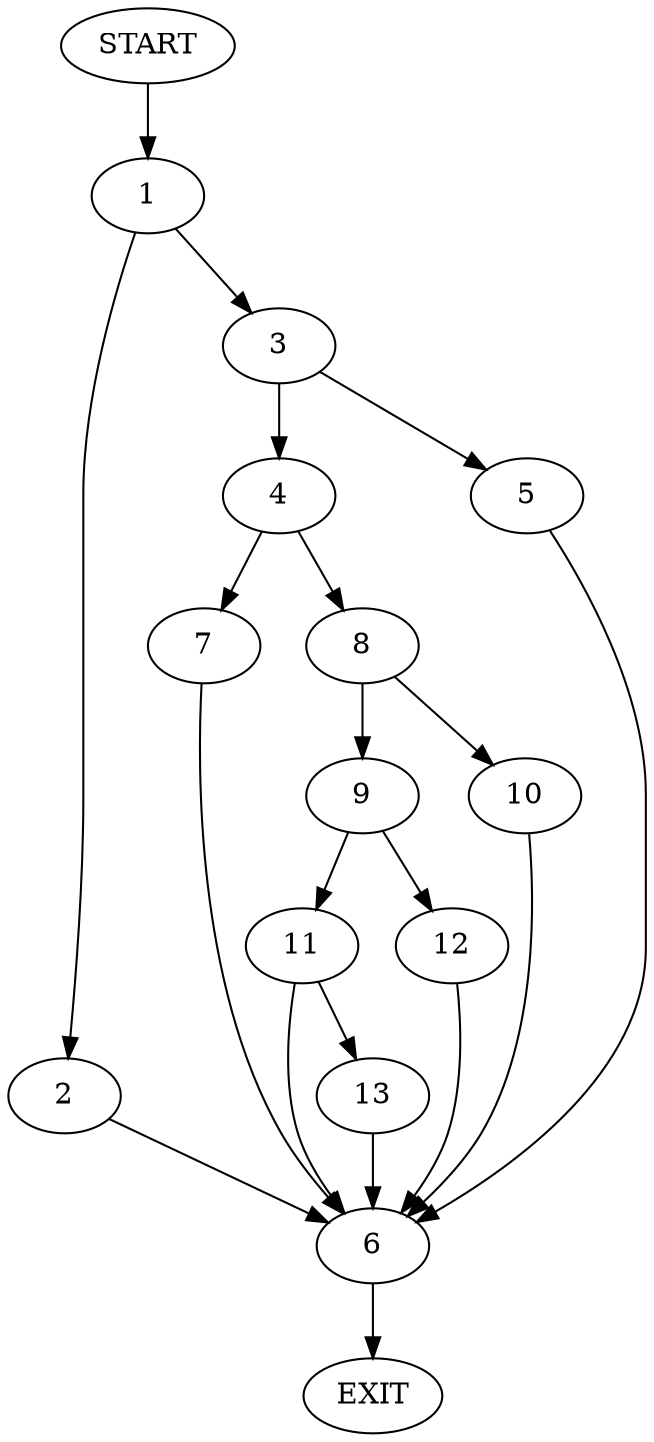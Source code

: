 digraph {
0 [label="START"]
14 [label="EXIT"]
0 -> 1
1 -> 2
1 -> 3
3 -> 4
3 -> 5
2 -> 6
6 -> 14
4 -> 7
4 -> 8
5 -> 6
7 -> 6
8 -> 9
8 -> 10
9 -> 11
9 -> 12
10 -> 6
12 -> 6
11 -> 6
11 -> 13
13 -> 6
}
